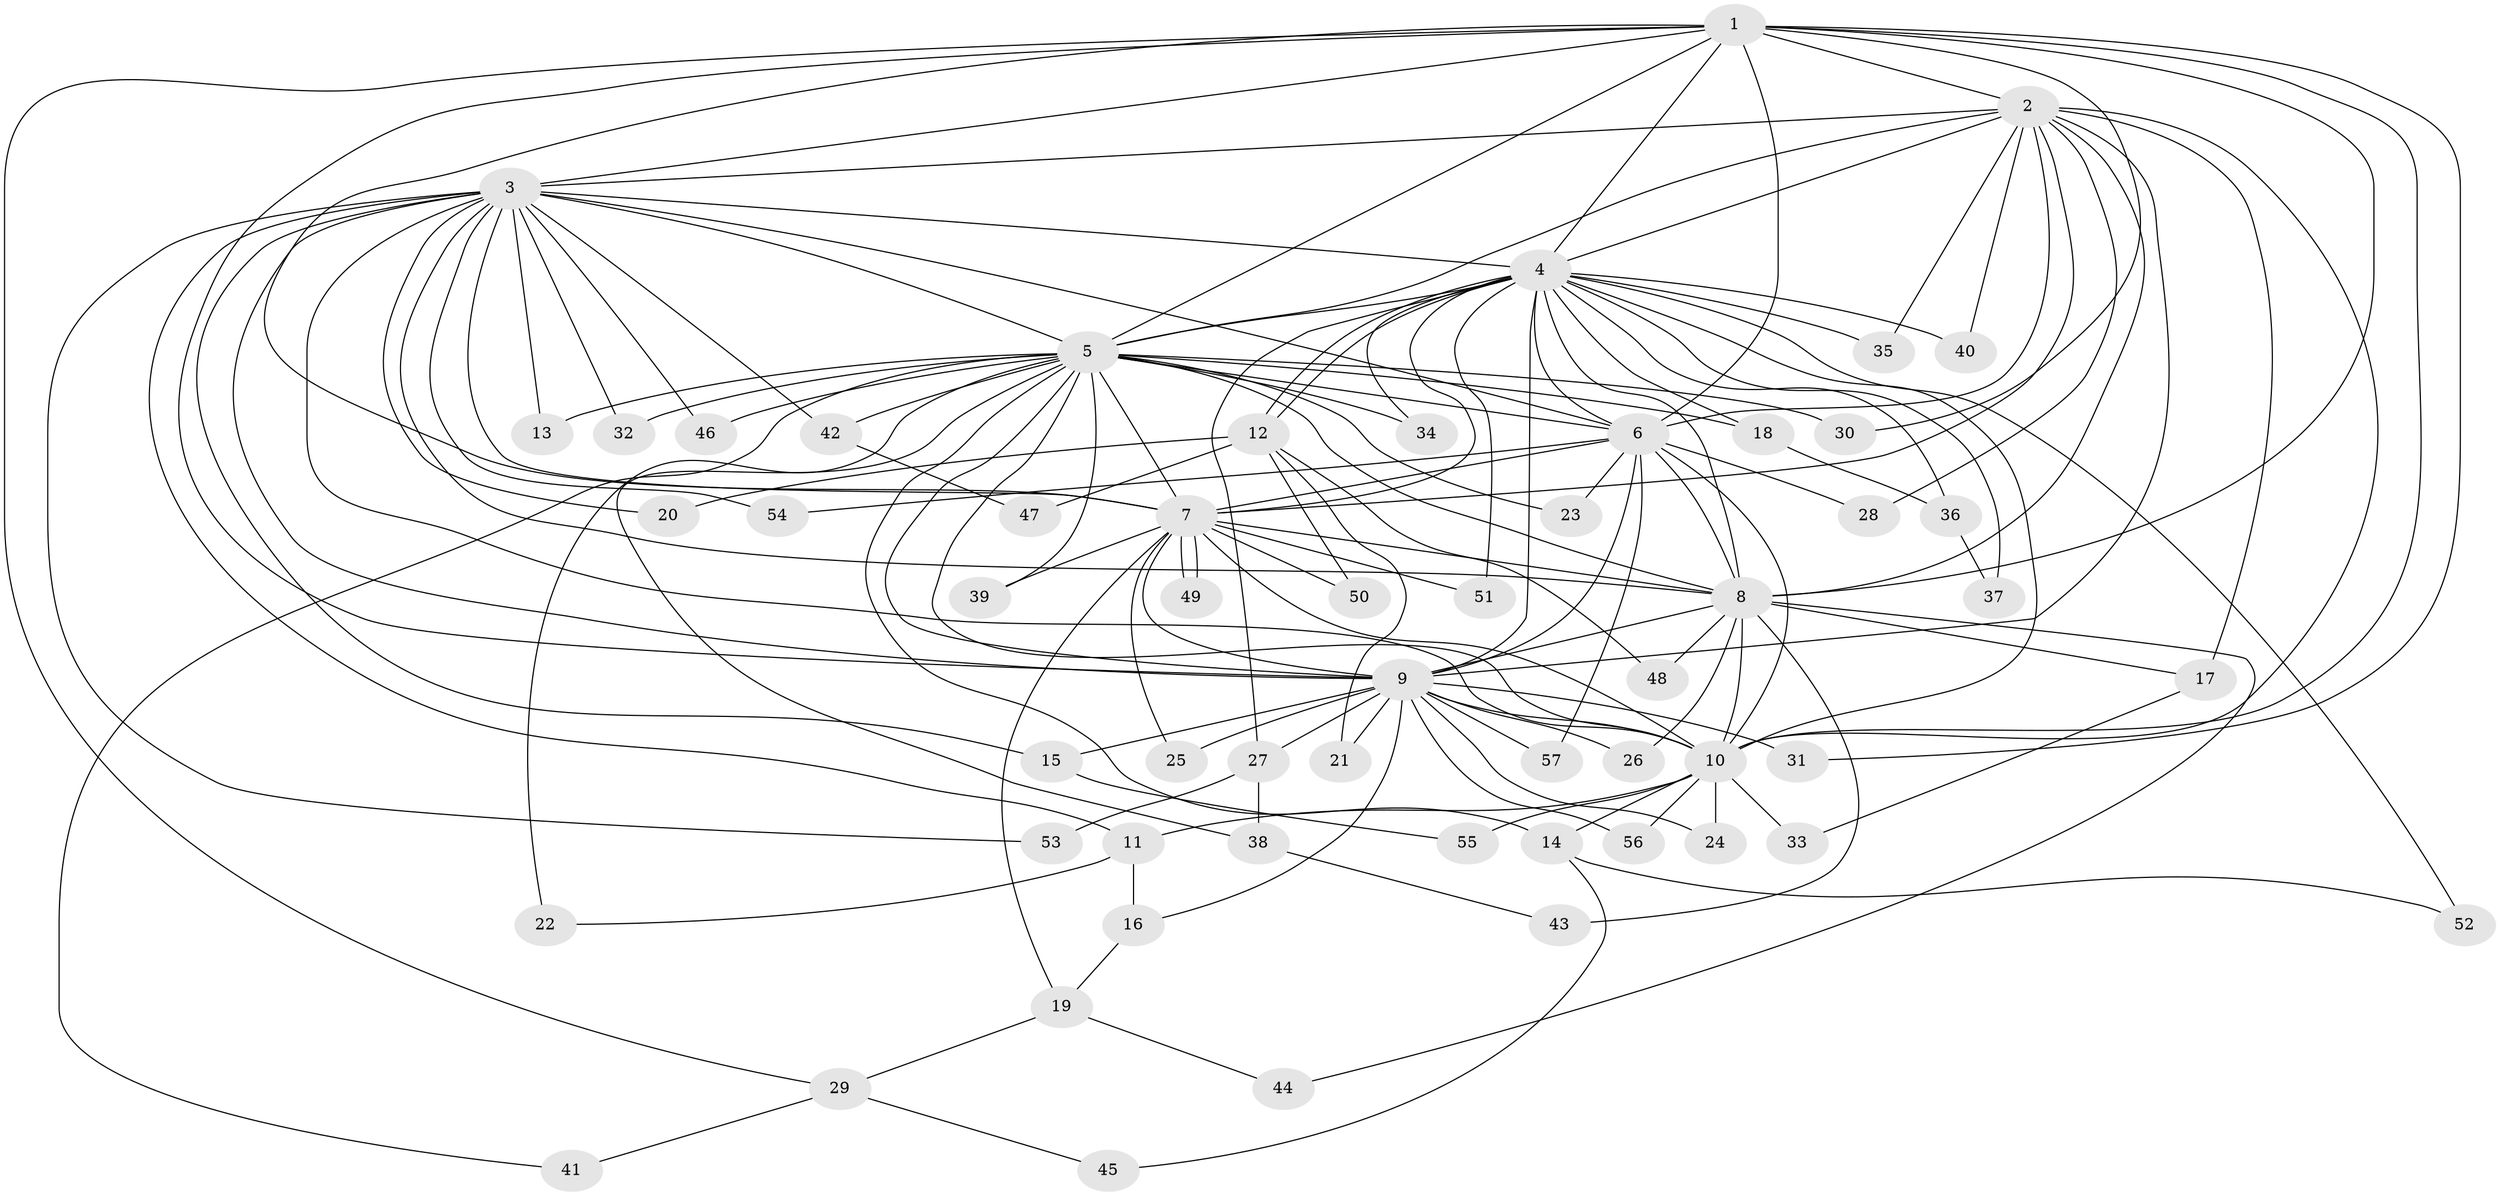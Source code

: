 // Generated by graph-tools (version 1.1) at 2025/49/03/09/25 03:49:41]
// undirected, 57 vertices, 139 edges
graph export_dot {
graph [start="1"]
  node [color=gray90,style=filled];
  1;
  2;
  3;
  4;
  5;
  6;
  7;
  8;
  9;
  10;
  11;
  12;
  13;
  14;
  15;
  16;
  17;
  18;
  19;
  20;
  21;
  22;
  23;
  24;
  25;
  26;
  27;
  28;
  29;
  30;
  31;
  32;
  33;
  34;
  35;
  36;
  37;
  38;
  39;
  40;
  41;
  42;
  43;
  44;
  45;
  46;
  47;
  48;
  49;
  50;
  51;
  52;
  53;
  54;
  55;
  56;
  57;
  1 -- 2;
  1 -- 3;
  1 -- 4;
  1 -- 5;
  1 -- 6;
  1 -- 7;
  1 -- 8;
  1 -- 9;
  1 -- 10;
  1 -- 29;
  1 -- 30;
  1 -- 31;
  2 -- 3;
  2 -- 4;
  2 -- 5;
  2 -- 6;
  2 -- 7;
  2 -- 8;
  2 -- 9;
  2 -- 10;
  2 -- 17;
  2 -- 28;
  2 -- 35;
  2 -- 40;
  3 -- 4;
  3 -- 5;
  3 -- 6;
  3 -- 7;
  3 -- 8;
  3 -- 9;
  3 -- 10;
  3 -- 11;
  3 -- 13;
  3 -- 15;
  3 -- 20;
  3 -- 32;
  3 -- 42;
  3 -- 46;
  3 -- 53;
  3 -- 54;
  4 -- 5;
  4 -- 6;
  4 -- 7;
  4 -- 8;
  4 -- 9;
  4 -- 10;
  4 -- 12;
  4 -- 12;
  4 -- 18;
  4 -- 27;
  4 -- 34;
  4 -- 35;
  4 -- 36;
  4 -- 37;
  4 -- 40;
  4 -- 51;
  4 -- 52;
  5 -- 6;
  5 -- 7;
  5 -- 8;
  5 -- 9;
  5 -- 10;
  5 -- 13;
  5 -- 14;
  5 -- 18;
  5 -- 22;
  5 -- 23;
  5 -- 30;
  5 -- 32;
  5 -- 34;
  5 -- 38;
  5 -- 39;
  5 -- 41;
  5 -- 42;
  5 -- 46;
  6 -- 7;
  6 -- 8;
  6 -- 9;
  6 -- 10;
  6 -- 23;
  6 -- 28;
  6 -- 54;
  6 -- 57;
  7 -- 8;
  7 -- 9;
  7 -- 10;
  7 -- 19;
  7 -- 25;
  7 -- 39;
  7 -- 49;
  7 -- 49;
  7 -- 50;
  7 -- 51;
  8 -- 9;
  8 -- 10;
  8 -- 17;
  8 -- 26;
  8 -- 43;
  8 -- 44;
  8 -- 48;
  9 -- 10;
  9 -- 15;
  9 -- 16;
  9 -- 21;
  9 -- 24;
  9 -- 25;
  9 -- 26;
  9 -- 27;
  9 -- 31;
  9 -- 56;
  9 -- 57;
  10 -- 11;
  10 -- 14;
  10 -- 24;
  10 -- 33;
  10 -- 55;
  10 -- 56;
  11 -- 16;
  11 -- 22;
  12 -- 20;
  12 -- 21;
  12 -- 47;
  12 -- 48;
  12 -- 50;
  14 -- 45;
  14 -- 52;
  15 -- 55;
  16 -- 19;
  17 -- 33;
  18 -- 36;
  19 -- 29;
  19 -- 44;
  27 -- 38;
  27 -- 53;
  29 -- 41;
  29 -- 45;
  36 -- 37;
  38 -- 43;
  42 -- 47;
}
